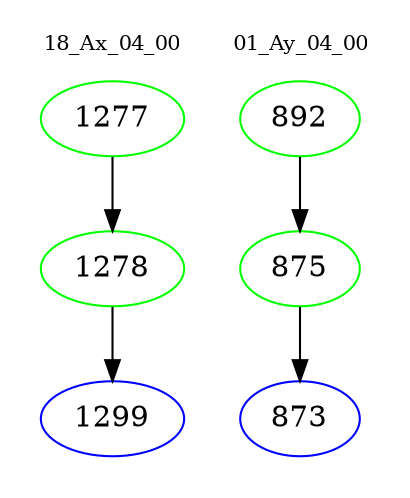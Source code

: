 digraph{
subgraph cluster_0 {
color = white
label = "18_Ax_04_00";
fontsize=10;
T0_1277 [label="1277", color="green"]
T0_1277 -> T0_1278 [color="black"]
T0_1278 [label="1278", color="green"]
T0_1278 -> T0_1299 [color="black"]
T0_1299 [label="1299", color="blue"]
}
subgraph cluster_1 {
color = white
label = "01_Ay_04_00";
fontsize=10;
T1_892 [label="892", color="green"]
T1_892 -> T1_875 [color="black"]
T1_875 [label="875", color="green"]
T1_875 -> T1_873 [color="black"]
T1_873 [label="873", color="blue"]
}
}
